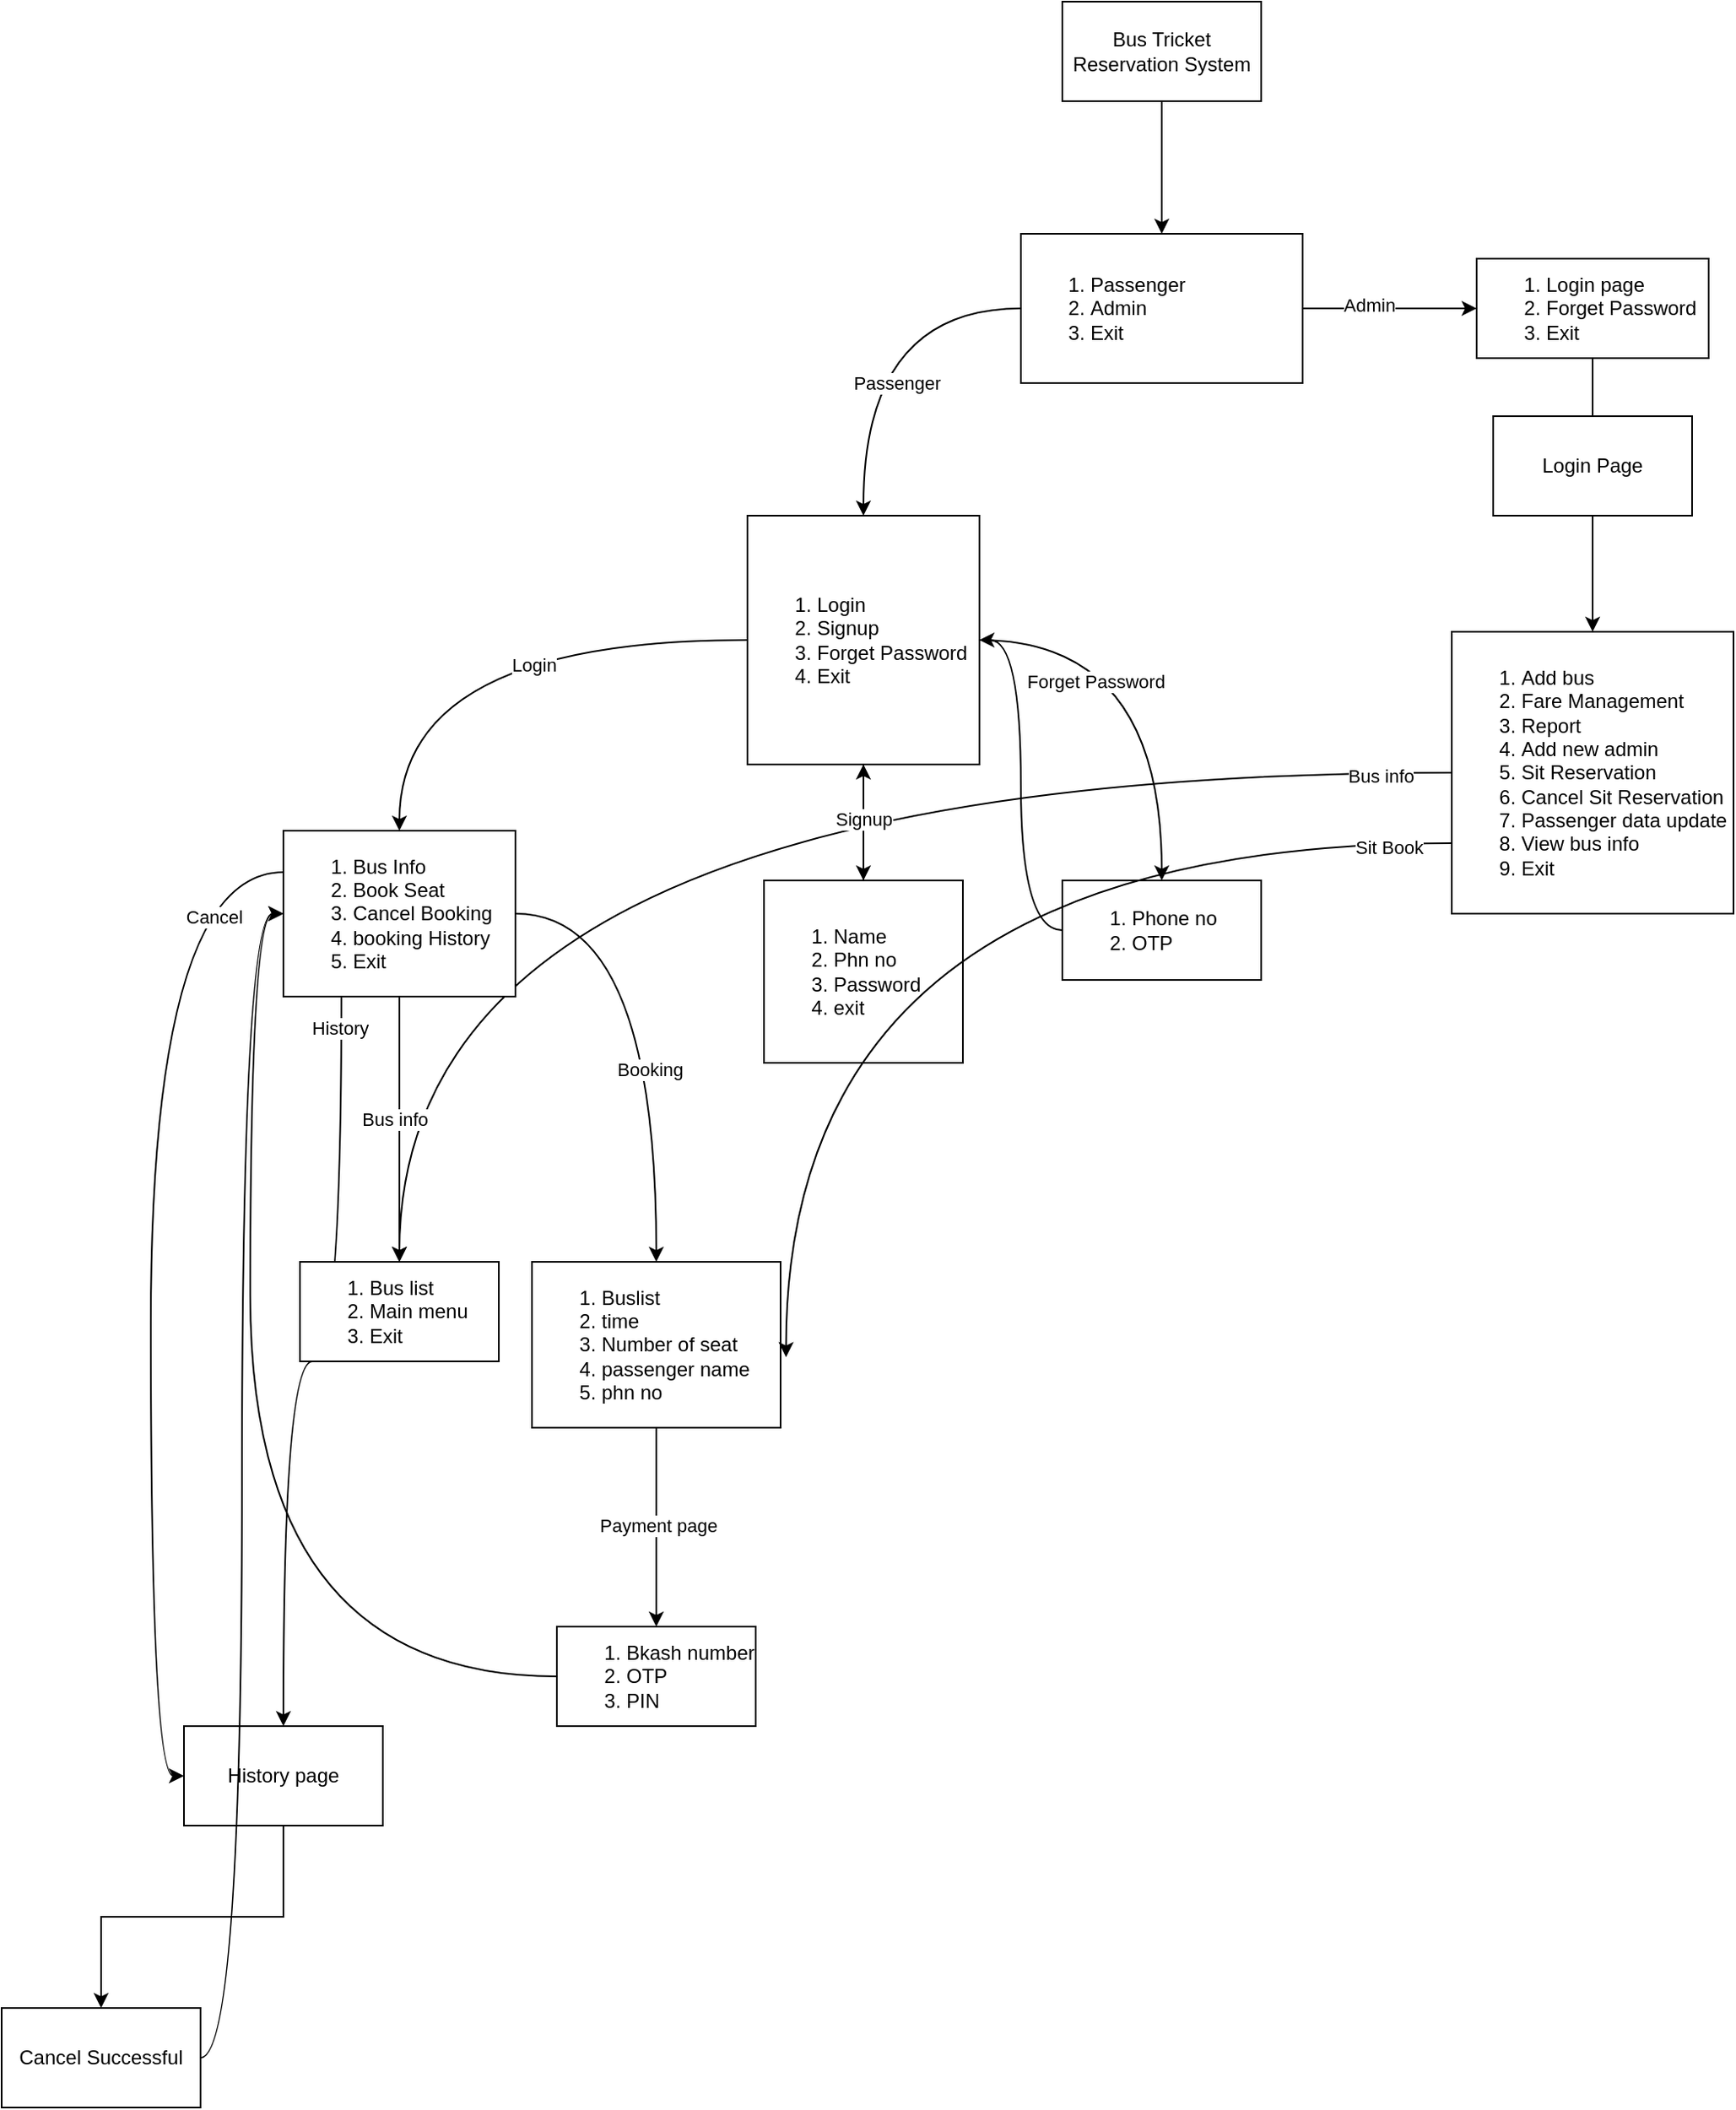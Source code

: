 <mxfile version="24.3.1" type="github">
  <diagram name="Page-1" id="e51O0oBJZV6Ah2vQXfeN">
    <mxGraphModel dx="2899" dy="1054" grid="1" gridSize="10" guides="1" tooltips="1" connect="1" arrows="1" fold="1" page="1" pageScale="1" pageWidth="850" pageHeight="1100" math="0" shadow="0">
      <root>
        <mxCell id="0" />
        <mxCell id="1" parent="0" />
        <mxCell id="u64dk6sUSCg-ExNK8me7-5" value="" style="edgeStyle=orthogonalEdgeStyle;rounded=0;orthogonalLoop=1;jettySize=auto;html=1;" edge="1" parent="1" source="u64dk6sUSCg-ExNK8me7-1" target="u64dk6sUSCg-ExNK8me7-4">
          <mxGeometry relative="1" as="geometry" />
        </mxCell>
        <mxCell id="u64dk6sUSCg-ExNK8me7-1" value="Bus Tricket Reservation System" style="rounded=0;whiteSpace=wrap;html=1;" vertex="1" parent="1">
          <mxGeometry x="350" y="10" width="120" height="60" as="geometry" />
        </mxCell>
        <mxCell id="u64dk6sUSCg-ExNK8me7-7" value="" style="edgeStyle=orthogonalEdgeStyle;rounded=0;orthogonalLoop=1;jettySize=auto;html=1;curved=1;" edge="1" parent="1" source="u64dk6sUSCg-ExNK8me7-4" target="u64dk6sUSCg-ExNK8me7-6">
          <mxGeometry relative="1" as="geometry" />
        </mxCell>
        <mxCell id="u64dk6sUSCg-ExNK8me7-8" value="Passenger" style="edgeLabel;html=1;align=center;verticalAlign=middle;resizable=0;points=[];" vertex="1" connectable="0" parent="u64dk6sUSCg-ExNK8me7-7">
          <mxGeometry x="0.138" y="-1" relative="1" as="geometry">
            <mxPoint x="21" y="15" as="offset" />
          </mxGeometry>
        </mxCell>
        <mxCell id="u64dk6sUSCg-ExNK8me7-13" value="" style="edgeStyle=orthogonalEdgeStyle;rounded=0;orthogonalLoop=1;jettySize=auto;html=1;" edge="1" parent="1" source="u64dk6sUSCg-ExNK8me7-4" target="u64dk6sUSCg-ExNK8me7-12">
          <mxGeometry relative="1" as="geometry" />
        </mxCell>
        <mxCell id="u64dk6sUSCg-ExNK8me7-14" value="Admin" style="edgeLabel;html=1;align=center;verticalAlign=middle;resizable=0;points=[];" vertex="1" connectable="0" parent="u64dk6sUSCg-ExNK8me7-13">
          <mxGeometry x="-0.243" y="2" relative="1" as="geometry">
            <mxPoint as="offset" />
          </mxGeometry>
        </mxCell>
        <mxCell id="u64dk6sUSCg-ExNK8me7-4" value="&lt;ol&gt;&lt;li&gt;Passenger&lt;/li&gt;&lt;li&gt;Admin&lt;/li&gt;&lt;li&gt;Exit&lt;/li&gt;&lt;/ol&gt;" style="rounded=0;whiteSpace=wrap;html=1;align=left;" vertex="1" parent="1">
          <mxGeometry x="325" y="150" width="170" height="90" as="geometry" />
        </mxCell>
        <mxCell id="u64dk6sUSCg-ExNK8me7-21" value="" style="edgeStyle=orthogonalEdgeStyle;rounded=0;orthogonalLoop=1;jettySize=auto;html=1;curved=1;" edge="1" parent="1" source="u64dk6sUSCg-ExNK8me7-6" target="u64dk6sUSCg-ExNK8me7-20">
          <mxGeometry relative="1" as="geometry" />
        </mxCell>
        <mxCell id="u64dk6sUSCg-ExNK8me7-22" value="Login" style="edgeLabel;html=1;align=center;verticalAlign=middle;resizable=0;points=[];" vertex="1" connectable="0" parent="u64dk6sUSCg-ExNK8me7-21">
          <mxGeometry x="-0.16" y="-1" relative="1" as="geometry">
            <mxPoint x="7" y="16" as="offset" />
          </mxGeometry>
        </mxCell>
        <mxCell id="u64dk6sUSCg-ExNK8me7-24" value="" style="edgeStyle=orthogonalEdgeStyle;rounded=0;orthogonalLoop=1;jettySize=auto;html=1;" edge="1" parent="1" source="u64dk6sUSCg-ExNK8me7-6" target="u64dk6sUSCg-ExNK8me7-23">
          <mxGeometry relative="1" as="geometry" />
        </mxCell>
        <mxCell id="u64dk6sUSCg-ExNK8me7-29" value="" style="edgeStyle=orthogonalEdgeStyle;rounded=0;orthogonalLoop=1;jettySize=auto;html=1;curved=1;" edge="1" parent="1" source="u64dk6sUSCg-ExNK8me7-6" target="u64dk6sUSCg-ExNK8me7-28">
          <mxGeometry relative="1" as="geometry" />
        </mxCell>
        <mxCell id="u64dk6sUSCg-ExNK8me7-31" value="Forget Password" style="edgeLabel;html=1;align=center;verticalAlign=middle;resizable=0;points=[];" vertex="1" connectable="0" parent="u64dk6sUSCg-ExNK8me7-29">
          <mxGeometry x="-0.455" y="1" relative="1" as="geometry">
            <mxPoint y="26" as="offset" />
          </mxGeometry>
        </mxCell>
        <mxCell id="u64dk6sUSCg-ExNK8me7-6" value="&lt;ol&gt;&lt;li&gt;Login&lt;/li&gt;&lt;li&gt;Signup&lt;/li&gt;&lt;li style=&quot;&quot;&gt;Forget Password&lt;/li&gt;&lt;li style=&quot;&quot;&gt;Exit&lt;/li&gt;&lt;/ol&gt;" style="whiteSpace=wrap;html=1;rounded=0;align=left;" vertex="1" parent="1">
          <mxGeometry x="160" y="320" width="140" height="150" as="geometry" />
        </mxCell>
        <mxCell id="u64dk6sUSCg-ExNK8me7-37" style="edgeStyle=orthogonalEdgeStyle;rounded=0;orthogonalLoop=1;jettySize=auto;html=1;entryX=0.5;entryY=0;entryDx=0;entryDy=0;curved=1;" edge="1" parent="1" source="u64dk6sUSCg-ExNK8me7-9" target="u64dk6sUSCg-ExNK8me7-34">
          <mxGeometry relative="1" as="geometry" />
        </mxCell>
        <mxCell id="u64dk6sUSCg-ExNK8me7-38" value="Bus info" style="edgeLabel;html=1;align=center;verticalAlign=middle;resizable=0;points=[];" vertex="1" connectable="0" parent="u64dk6sUSCg-ExNK8me7-37">
          <mxGeometry x="-0.907" y="2" relative="1" as="geometry">
            <mxPoint as="offset" />
          </mxGeometry>
        </mxCell>
        <mxCell id="u64dk6sUSCg-ExNK8me7-9" value="&lt;ol&gt;&lt;li&gt;Add bus&lt;/li&gt;&lt;li&gt;Fare Management&lt;/li&gt;&lt;li&gt;Report&lt;/li&gt;&lt;li&gt;Add new admin&lt;/li&gt;&lt;li&gt;Sit Reservation&lt;/li&gt;&lt;li&gt;Cancel Sit Reservation&lt;/li&gt;&lt;li&gt;Passenger data update&lt;/li&gt;&lt;li&gt;View bus info&lt;/li&gt;&lt;li&gt;Exit&lt;/li&gt;&lt;/ol&gt;" style="whiteSpace=wrap;html=1;rounded=0;align=left;" vertex="1" parent="1">
          <mxGeometry x="585" y="390" width="170" height="170" as="geometry" />
        </mxCell>
        <mxCell id="u64dk6sUSCg-ExNK8me7-17" value="" style="edgeStyle=orthogonalEdgeStyle;rounded=0;orthogonalLoop=1;jettySize=auto;html=1;" edge="1" parent="1" source="u64dk6sUSCg-ExNK8me7-12" target="u64dk6sUSCg-ExNK8me7-9">
          <mxGeometry relative="1" as="geometry" />
        </mxCell>
        <mxCell id="u64dk6sUSCg-ExNK8me7-12" value="&lt;ol&gt;&lt;li&gt;Login page&lt;/li&gt;&lt;li&gt;Forget Password&lt;/li&gt;&lt;li&gt;Exit&lt;/li&gt;&lt;/ol&gt;" style="whiteSpace=wrap;html=1;align=left;rounded=0;" vertex="1" parent="1">
          <mxGeometry x="600" y="165" width="140" height="60" as="geometry" />
        </mxCell>
        <mxCell id="u64dk6sUSCg-ExNK8me7-19" value="Login Page" style="rounded=0;whiteSpace=wrap;html=1;" vertex="1" parent="1">
          <mxGeometry x="610" y="260" width="120" height="60" as="geometry" />
        </mxCell>
        <mxCell id="u64dk6sUSCg-ExNK8me7-35" style="edgeStyle=orthogonalEdgeStyle;rounded=0;orthogonalLoop=1;jettySize=auto;html=1;curved=1;" edge="1" parent="1" source="u64dk6sUSCg-ExNK8me7-20" target="u64dk6sUSCg-ExNK8me7-34">
          <mxGeometry relative="1" as="geometry" />
        </mxCell>
        <mxCell id="u64dk6sUSCg-ExNK8me7-36" value="Bus info" style="edgeLabel;html=1;align=center;verticalAlign=middle;resizable=0;points=[];" vertex="1" connectable="0" parent="u64dk6sUSCg-ExNK8me7-35">
          <mxGeometry x="-0.073" y="-3" relative="1" as="geometry">
            <mxPoint as="offset" />
          </mxGeometry>
        </mxCell>
        <mxCell id="u64dk6sUSCg-ExNK8me7-40" value="" style="edgeStyle=orthogonalEdgeStyle;rounded=0;orthogonalLoop=1;jettySize=auto;html=1;curved=1;" edge="1" parent="1" source="u64dk6sUSCg-ExNK8me7-20" target="u64dk6sUSCg-ExNK8me7-39">
          <mxGeometry relative="1" as="geometry" />
        </mxCell>
        <mxCell id="u64dk6sUSCg-ExNK8me7-41" value="Booking" style="edgeLabel;html=1;align=center;verticalAlign=middle;resizable=0;points=[];" vertex="1" connectable="0" parent="u64dk6sUSCg-ExNK8me7-40">
          <mxGeometry x="0.214" y="-4" relative="1" as="geometry">
            <mxPoint as="offset" />
          </mxGeometry>
        </mxCell>
        <mxCell id="u64dk6sUSCg-ExNK8me7-49" style="edgeStyle=orthogonalEdgeStyle;rounded=0;orthogonalLoop=1;jettySize=auto;html=1;exitX=0.25;exitY=1;exitDx=0;exitDy=0;curved=1;" edge="1" parent="1" source="u64dk6sUSCg-ExNK8me7-20" target="u64dk6sUSCg-ExNK8me7-50">
          <mxGeometry relative="1" as="geometry">
            <mxPoint x="20" y="1100" as="targetPoint" />
          </mxGeometry>
        </mxCell>
        <mxCell id="u64dk6sUSCg-ExNK8me7-51" value="History" style="edgeLabel;html=1;align=center;verticalAlign=middle;resizable=0;points=[];" vertex="1" connectable="0" parent="u64dk6sUSCg-ExNK8me7-49">
          <mxGeometry x="-0.92" y="-1" relative="1" as="geometry">
            <mxPoint as="offset" />
          </mxGeometry>
        </mxCell>
        <mxCell id="u64dk6sUSCg-ExNK8me7-52" style="edgeStyle=orthogonalEdgeStyle;rounded=0;orthogonalLoop=1;jettySize=auto;html=1;exitX=0;exitY=0.25;exitDx=0;exitDy=0;entryX=0;entryY=0.5;entryDx=0;entryDy=0;curved=1;" edge="1" parent="1" source="u64dk6sUSCg-ExNK8me7-20" target="u64dk6sUSCg-ExNK8me7-50">
          <mxGeometry relative="1" as="geometry" />
        </mxCell>
        <mxCell id="u64dk6sUSCg-ExNK8me7-53" value="Cancel" style="edgeLabel;html=1;align=center;verticalAlign=middle;resizable=0;points=[];" vertex="1" connectable="0" parent="u64dk6sUSCg-ExNK8me7-52">
          <mxGeometry x="-0.868" y="27" relative="1" as="geometry">
            <mxPoint as="offset" />
          </mxGeometry>
        </mxCell>
        <mxCell id="u64dk6sUSCg-ExNK8me7-20" value="&lt;ol&gt;&lt;li&gt;Bus Info&lt;/li&gt;&lt;li&gt;Book Seat&lt;/li&gt;&lt;li&gt;Cancel Booking&lt;/li&gt;&lt;li&gt;booking History&lt;/li&gt;&lt;li&gt;Exit&lt;/li&gt;&lt;/ol&gt;" style="whiteSpace=wrap;html=1;align=left;rounded=0;" vertex="1" parent="1">
          <mxGeometry x="-120" y="510" width="140" height="100" as="geometry" />
        </mxCell>
        <mxCell id="u64dk6sUSCg-ExNK8me7-25" style="edgeStyle=orthogonalEdgeStyle;rounded=0;orthogonalLoop=1;jettySize=auto;html=1;" edge="1" parent="1" source="u64dk6sUSCg-ExNK8me7-23" target="u64dk6sUSCg-ExNK8me7-6">
          <mxGeometry relative="1" as="geometry" />
        </mxCell>
        <mxCell id="u64dk6sUSCg-ExNK8me7-30" value="Signup" style="edgeLabel;html=1;align=center;verticalAlign=middle;resizable=0;points=[];" vertex="1" connectable="0" parent="u64dk6sUSCg-ExNK8me7-25">
          <mxGeometry x="0.053" relative="1" as="geometry">
            <mxPoint as="offset" />
          </mxGeometry>
        </mxCell>
        <mxCell id="u64dk6sUSCg-ExNK8me7-23" value="&lt;ol&gt;&lt;li&gt;Name&lt;/li&gt;&lt;li&gt;Phn no&lt;/li&gt;&lt;li&gt;Password&lt;/li&gt;&lt;li&gt;exit&lt;/li&gt;&lt;/ol&gt;" style="whiteSpace=wrap;html=1;align=left;rounded=0;" vertex="1" parent="1">
          <mxGeometry x="170" y="540" width="120" height="110" as="geometry" />
        </mxCell>
        <mxCell id="u64dk6sUSCg-ExNK8me7-32" style="edgeStyle=orthogonalEdgeStyle;rounded=0;orthogonalLoop=1;jettySize=auto;html=1;entryX=1;entryY=0.5;entryDx=0;entryDy=0;curved=1;" edge="1" parent="1" source="u64dk6sUSCg-ExNK8me7-28" target="u64dk6sUSCg-ExNK8me7-6">
          <mxGeometry relative="1" as="geometry">
            <mxPoint x="410" y="450" as="targetPoint" />
          </mxGeometry>
        </mxCell>
        <mxCell id="u64dk6sUSCg-ExNK8me7-28" value="&lt;ol&gt;&lt;li&gt;Phone no&lt;/li&gt;&lt;li&gt;OTP&lt;/li&gt;&lt;/ol&gt;" style="whiteSpace=wrap;html=1;align=left;rounded=0;" vertex="1" parent="1">
          <mxGeometry x="350" y="540" width="120" height="60" as="geometry" />
        </mxCell>
        <mxCell id="u64dk6sUSCg-ExNK8me7-34" value="&lt;ol&gt;&lt;li&gt;Bus list&lt;/li&gt;&lt;li&gt;Main menu&lt;/li&gt;&lt;li&gt;Exit&lt;/li&gt;&lt;/ol&gt;" style="rounded=0;whiteSpace=wrap;html=1;align=left;" vertex="1" parent="1">
          <mxGeometry x="-110" y="770" width="120" height="60" as="geometry" />
        </mxCell>
        <mxCell id="u64dk6sUSCg-ExNK8me7-43" value="" style="edgeStyle=orthogonalEdgeStyle;rounded=0;orthogonalLoop=1;jettySize=auto;html=1;" edge="1" parent="1" source="u64dk6sUSCg-ExNK8me7-39" target="u64dk6sUSCg-ExNK8me7-42">
          <mxGeometry relative="1" as="geometry" />
        </mxCell>
        <mxCell id="u64dk6sUSCg-ExNK8me7-44" value="Payment page" style="edgeLabel;html=1;align=center;verticalAlign=middle;resizable=0;points=[];" vertex="1" connectable="0" parent="u64dk6sUSCg-ExNK8me7-43">
          <mxGeometry x="-0.017" y="1" relative="1" as="geometry">
            <mxPoint as="offset" />
          </mxGeometry>
        </mxCell>
        <mxCell id="u64dk6sUSCg-ExNK8me7-39" value="&lt;ol&gt;&lt;li&gt;Buslist&lt;/li&gt;&lt;li&gt;time&lt;/li&gt;&lt;li&gt;Number of seat&lt;/li&gt;&lt;li&gt;passenger name&lt;/li&gt;&lt;li&gt;phn no&lt;/li&gt;&lt;/ol&gt;" style="whiteSpace=wrap;html=1;align=left;rounded=0;" vertex="1" parent="1">
          <mxGeometry x="30" y="770" width="150" height="100" as="geometry" />
        </mxCell>
        <mxCell id="u64dk6sUSCg-ExNK8me7-46" style="edgeStyle=orthogonalEdgeStyle;rounded=0;orthogonalLoop=1;jettySize=auto;html=1;entryX=0;entryY=0.5;entryDx=0;entryDy=0;curved=1;" edge="1" parent="1" source="u64dk6sUSCg-ExNK8me7-42" target="u64dk6sUSCg-ExNK8me7-20">
          <mxGeometry relative="1" as="geometry" />
        </mxCell>
        <mxCell id="u64dk6sUSCg-ExNK8me7-42" value="&lt;ol&gt;&lt;li&gt;Bkash number&lt;/li&gt;&lt;li&gt;OTP&lt;/li&gt;&lt;li&gt;PIN&lt;/li&gt;&lt;/ol&gt;" style="whiteSpace=wrap;html=1;align=left;rounded=0;" vertex="1" parent="1">
          <mxGeometry x="45" y="990" width="120" height="60" as="geometry" />
        </mxCell>
        <mxCell id="u64dk6sUSCg-ExNK8me7-47" style="edgeStyle=orthogonalEdgeStyle;rounded=0;orthogonalLoop=1;jettySize=auto;html=1;exitX=0;exitY=0.75;exitDx=0;exitDy=0;entryX=1.022;entryY=0.575;entryDx=0;entryDy=0;entryPerimeter=0;curved=1;" edge="1" parent="1" source="u64dk6sUSCg-ExNK8me7-9" target="u64dk6sUSCg-ExNK8me7-39">
          <mxGeometry relative="1" as="geometry" />
        </mxCell>
        <mxCell id="u64dk6sUSCg-ExNK8me7-48" value="Sit Book" style="edgeLabel;html=1;align=center;verticalAlign=middle;resizable=0;points=[];" vertex="1" connectable="0" parent="u64dk6sUSCg-ExNK8me7-47">
          <mxGeometry x="-0.892" y="2" relative="1" as="geometry">
            <mxPoint as="offset" />
          </mxGeometry>
        </mxCell>
        <mxCell id="u64dk6sUSCg-ExNK8me7-55" value="" style="edgeStyle=orthogonalEdgeStyle;rounded=0;orthogonalLoop=1;jettySize=auto;html=1;" edge="1" parent="1" source="u64dk6sUSCg-ExNK8me7-50" target="u64dk6sUSCg-ExNK8me7-54">
          <mxGeometry relative="1" as="geometry" />
        </mxCell>
        <mxCell id="u64dk6sUSCg-ExNK8me7-50" value="History page" style="rounded=0;whiteSpace=wrap;html=1;" vertex="1" parent="1">
          <mxGeometry x="-180" y="1050" width="120" height="60" as="geometry" />
        </mxCell>
        <mxCell id="u64dk6sUSCg-ExNK8me7-56" style="edgeStyle=orthogonalEdgeStyle;rounded=0;orthogonalLoop=1;jettySize=auto;html=1;entryX=0;entryY=0.5;entryDx=0;entryDy=0;curved=1;" edge="1" parent="1" source="u64dk6sUSCg-ExNK8me7-54" target="u64dk6sUSCg-ExNK8me7-20">
          <mxGeometry relative="1" as="geometry" />
        </mxCell>
        <mxCell id="u64dk6sUSCg-ExNK8me7-54" value="Cancel Successful" style="whiteSpace=wrap;html=1;rounded=0;" vertex="1" parent="1">
          <mxGeometry x="-290" y="1220" width="120" height="60" as="geometry" />
        </mxCell>
      </root>
    </mxGraphModel>
  </diagram>
</mxfile>
